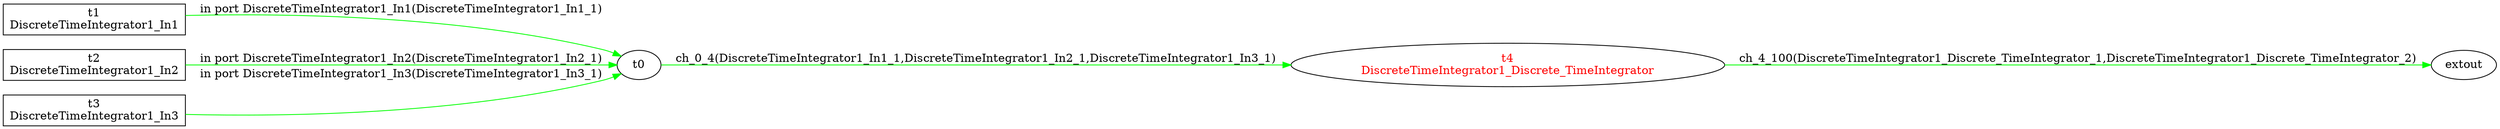 digraph csp {
	graph [rankdir=LR];
	DiscreteTimeIntegrator1_Discrete_TimeIntegrator	 [fontcolor=red,
		label="t4\nDiscreteTimeIntegrator1_Discrete_TimeIntegrator"];
	t0 -> DiscreteTimeIntegrator1_Discrete_TimeIntegrator	 [color=green,
		label="ch_0_4(DiscreteTimeIntegrator1_In1_1,DiscreteTimeIntegrator1_In2_1,DiscreteTimeIntegrator1_In3_1)"];
	extout	 [label=extout];
	DiscreteTimeIntegrator1_In1	 [label="t1\nDiscreteTimeIntegrator1_In1",
		shape=box];
	DiscreteTimeIntegrator1_In1 -> t0	 [color=green,
		label="in port DiscreteTimeIntegrator1_In1(DiscreteTimeIntegrator1_In1_1)"];
	DiscreteTimeIntegrator1_In2	 [label="t2\nDiscreteTimeIntegrator1_In2",
		shape=box];
	DiscreteTimeIntegrator1_In2 -> t0	 [color=green,
		label="in port DiscreteTimeIntegrator1_In2(DiscreteTimeIntegrator1_In2_1)"];
	DiscreteTimeIntegrator1_In3	 [label="t3\nDiscreteTimeIntegrator1_In3",
		shape=box];
	DiscreteTimeIntegrator1_In3 -> t0	 [color=green,
		label="in port DiscreteTimeIntegrator1_In3(DiscreteTimeIntegrator1_In3_1)"];
	DiscreteTimeIntegrator1_Discrete_TimeIntegrator -> extout	 [color=green,
		label="ch_4_100(DiscreteTimeIntegrator1_Discrete_TimeIntegrator_1,DiscreteTimeIntegrator1_Discrete_TimeIntegrator_2)"];
}
